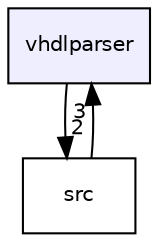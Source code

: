 digraph "vhdlparser" {
  compound=true
  node [ fontsize="10", fontname="Helvetica"];
  edge [ labelfontsize="10", labelfontname="Helvetica"];
  dir_534aeb5b2351b2c83787cc7391511c04 [shape=box, label="vhdlparser", style="filled", fillcolor="#eeeeff", pencolor="black", URL="dir_534aeb5b2351b2c83787cc7391511c04.html"];
  dir_68267d1309a1af8e8297ef4c3efbcdba [shape=box label="src" URL="dir_68267d1309a1af8e8297ef4c3efbcdba.html"];
  dir_68267d1309a1af8e8297ef4c3efbcdba->dir_534aeb5b2351b2c83787cc7391511c04 [headlabel="3", labeldistance=1.5 headhref="dir_000001_000002.html"];
  dir_534aeb5b2351b2c83787cc7391511c04->dir_68267d1309a1af8e8297ef4c3efbcdba [headlabel="2", labeldistance=1.5 headhref="dir_000002_000001.html"];
}
